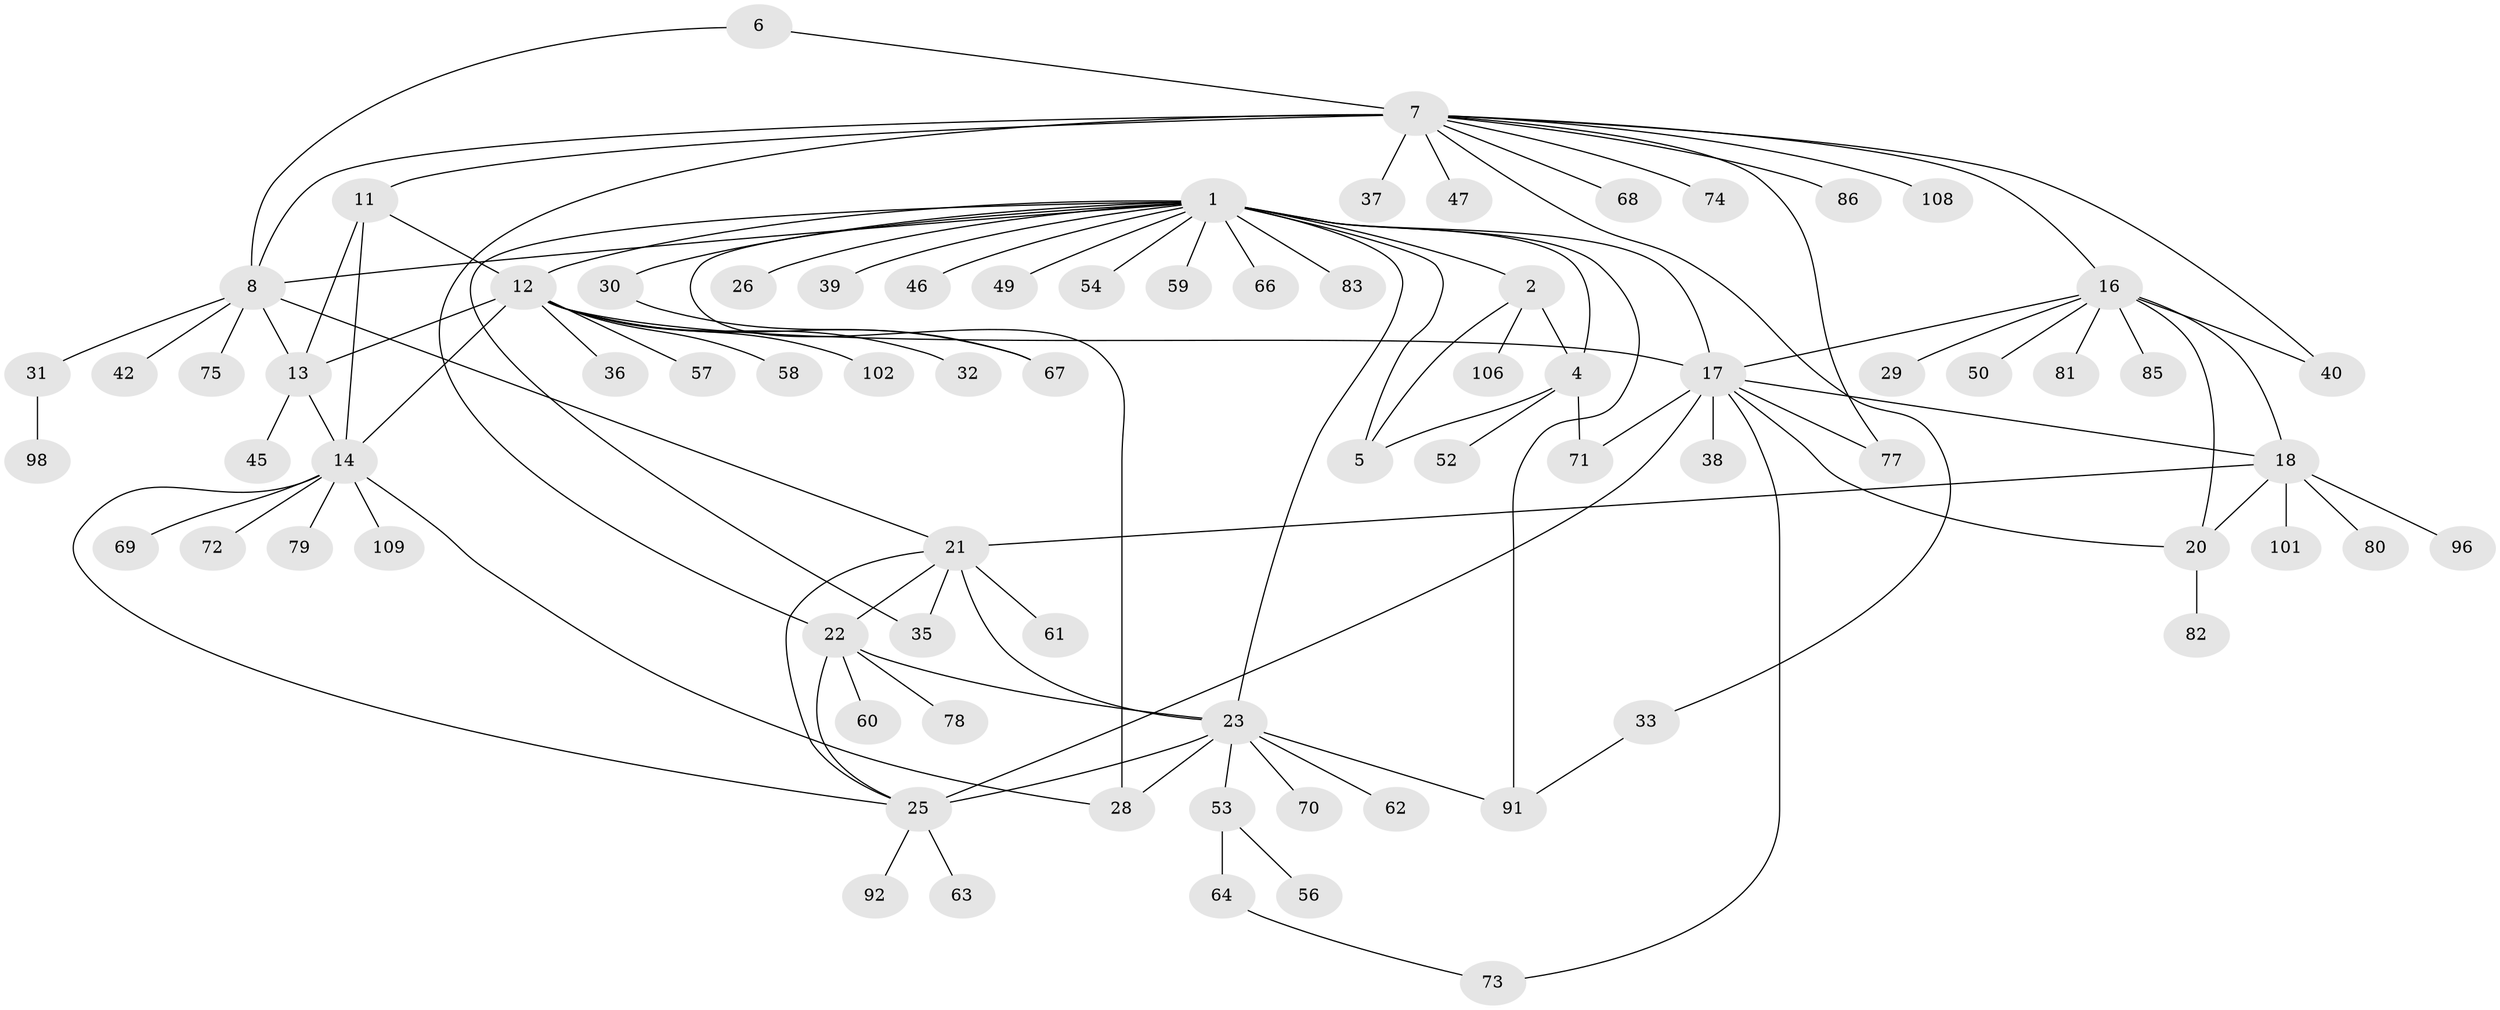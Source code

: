 // original degree distribution, {15: 0.009174311926605505, 6: 0.05504587155963303, 9: 0.045871559633027525, 7: 0.027522935779816515, 5: 0.01834862385321101, 4: 0.01834862385321101, 11: 0.01834862385321101, 8: 0.045871559633027525, 2: 0.2018348623853211, 1: 0.5045871559633027, 3: 0.05504587155963303}
// Generated by graph-tools (version 1.1) at 2025/42/03/06/25 10:42:15]
// undirected, 78 vertices, 109 edges
graph export_dot {
graph [start="1"]
  node [color=gray90,style=filled];
  1 [super="+3"];
  2 [super="+27"];
  4 [super="+55"];
  5 [super="+43"];
  6;
  7 [super="+9"];
  8 [super="+10"];
  11 [super="+51"];
  12 [super="+15"];
  13 [super="+34"];
  14 [super="+44"];
  16 [super="+19"];
  17 [super="+95"];
  18 [super="+76"];
  20 [super="+88"];
  21 [super="+41"];
  22 [super="+48"];
  23 [super="+24"];
  25 [super="+105"];
  26 [super="+93"];
  28 [super="+99"];
  29;
  30;
  31;
  32 [super="+104"];
  33 [super="+84"];
  35 [super="+94"];
  36;
  37;
  38 [super="+97"];
  39;
  40;
  42;
  45;
  46 [super="+90"];
  47;
  49;
  50;
  52;
  53;
  54;
  56 [super="+65"];
  57;
  58;
  59;
  60;
  61;
  62;
  63;
  64 [super="+89"];
  66;
  67;
  68 [super="+107"];
  69;
  70;
  71 [super="+87"];
  72;
  73;
  74;
  75;
  77;
  78;
  79;
  80;
  81;
  82;
  83;
  85;
  86;
  91 [super="+100"];
  92;
  96 [super="+103"];
  98;
  101;
  102;
  106;
  108;
  109;
  1 -- 2 [weight=2];
  1 -- 4 [weight=2];
  1 -- 5 [weight=2];
  1 -- 8;
  1 -- 12;
  1 -- 17;
  1 -- 26;
  1 -- 28;
  1 -- 35;
  1 -- 46;
  1 -- 49;
  1 -- 66;
  1 -- 91;
  1 -- 23;
  1 -- 39;
  1 -- 83;
  1 -- 54;
  1 -- 59;
  1 -- 30;
  2 -- 4;
  2 -- 5;
  2 -- 106;
  4 -- 5;
  4 -- 52;
  4 -- 71;
  6 -- 7 [weight=2];
  6 -- 8 [weight=2];
  7 -- 8 [weight=4];
  7 -- 33;
  7 -- 37;
  7 -- 40;
  7 -- 47;
  7 -- 68;
  7 -- 74;
  7 -- 108;
  7 -- 77;
  7 -- 86;
  7 -- 22;
  7 -- 16;
  7 -- 11;
  8 -- 13;
  8 -- 75;
  8 -- 21;
  8 -- 42;
  8 -- 31;
  11 -- 12 [weight=2];
  11 -- 13;
  11 -- 14;
  12 -- 13 [weight=2];
  12 -- 14 [weight=2];
  12 -- 17;
  12 -- 58;
  12 -- 67;
  12 -- 32;
  12 -- 36;
  12 -- 102;
  12 -- 57;
  13 -- 14;
  13 -- 45;
  14 -- 25;
  14 -- 28;
  14 -- 72;
  14 -- 79;
  14 -- 69;
  14 -- 109;
  16 -- 17 [weight=2];
  16 -- 18 [weight=2];
  16 -- 20 [weight=2];
  16 -- 29;
  16 -- 50;
  16 -- 81;
  16 -- 85;
  16 -- 40;
  17 -- 18;
  17 -- 20;
  17 -- 38;
  17 -- 73;
  17 -- 77;
  17 -- 25;
  17 -- 71;
  18 -- 20;
  18 -- 21;
  18 -- 80;
  18 -- 96;
  18 -- 101;
  20 -- 82;
  21 -- 22;
  21 -- 23 [weight=2];
  21 -- 25;
  21 -- 61;
  21 -- 35;
  22 -- 23 [weight=2];
  22 -- 25;
  22 -- 60;
  22 -- 78;
  23 -- 25 [weight=2];
  23 -- 91;
  23 -- 70;
  23 -- 53;
  23 -- 62;
  23 -- 28;
  25 -- 63;
  25 -- 92;
  30 -- 67;
  31 -- 98;
  33 -- 91;
  53 -- 56;
  53 -- 64;
  64 -- 73;
}
